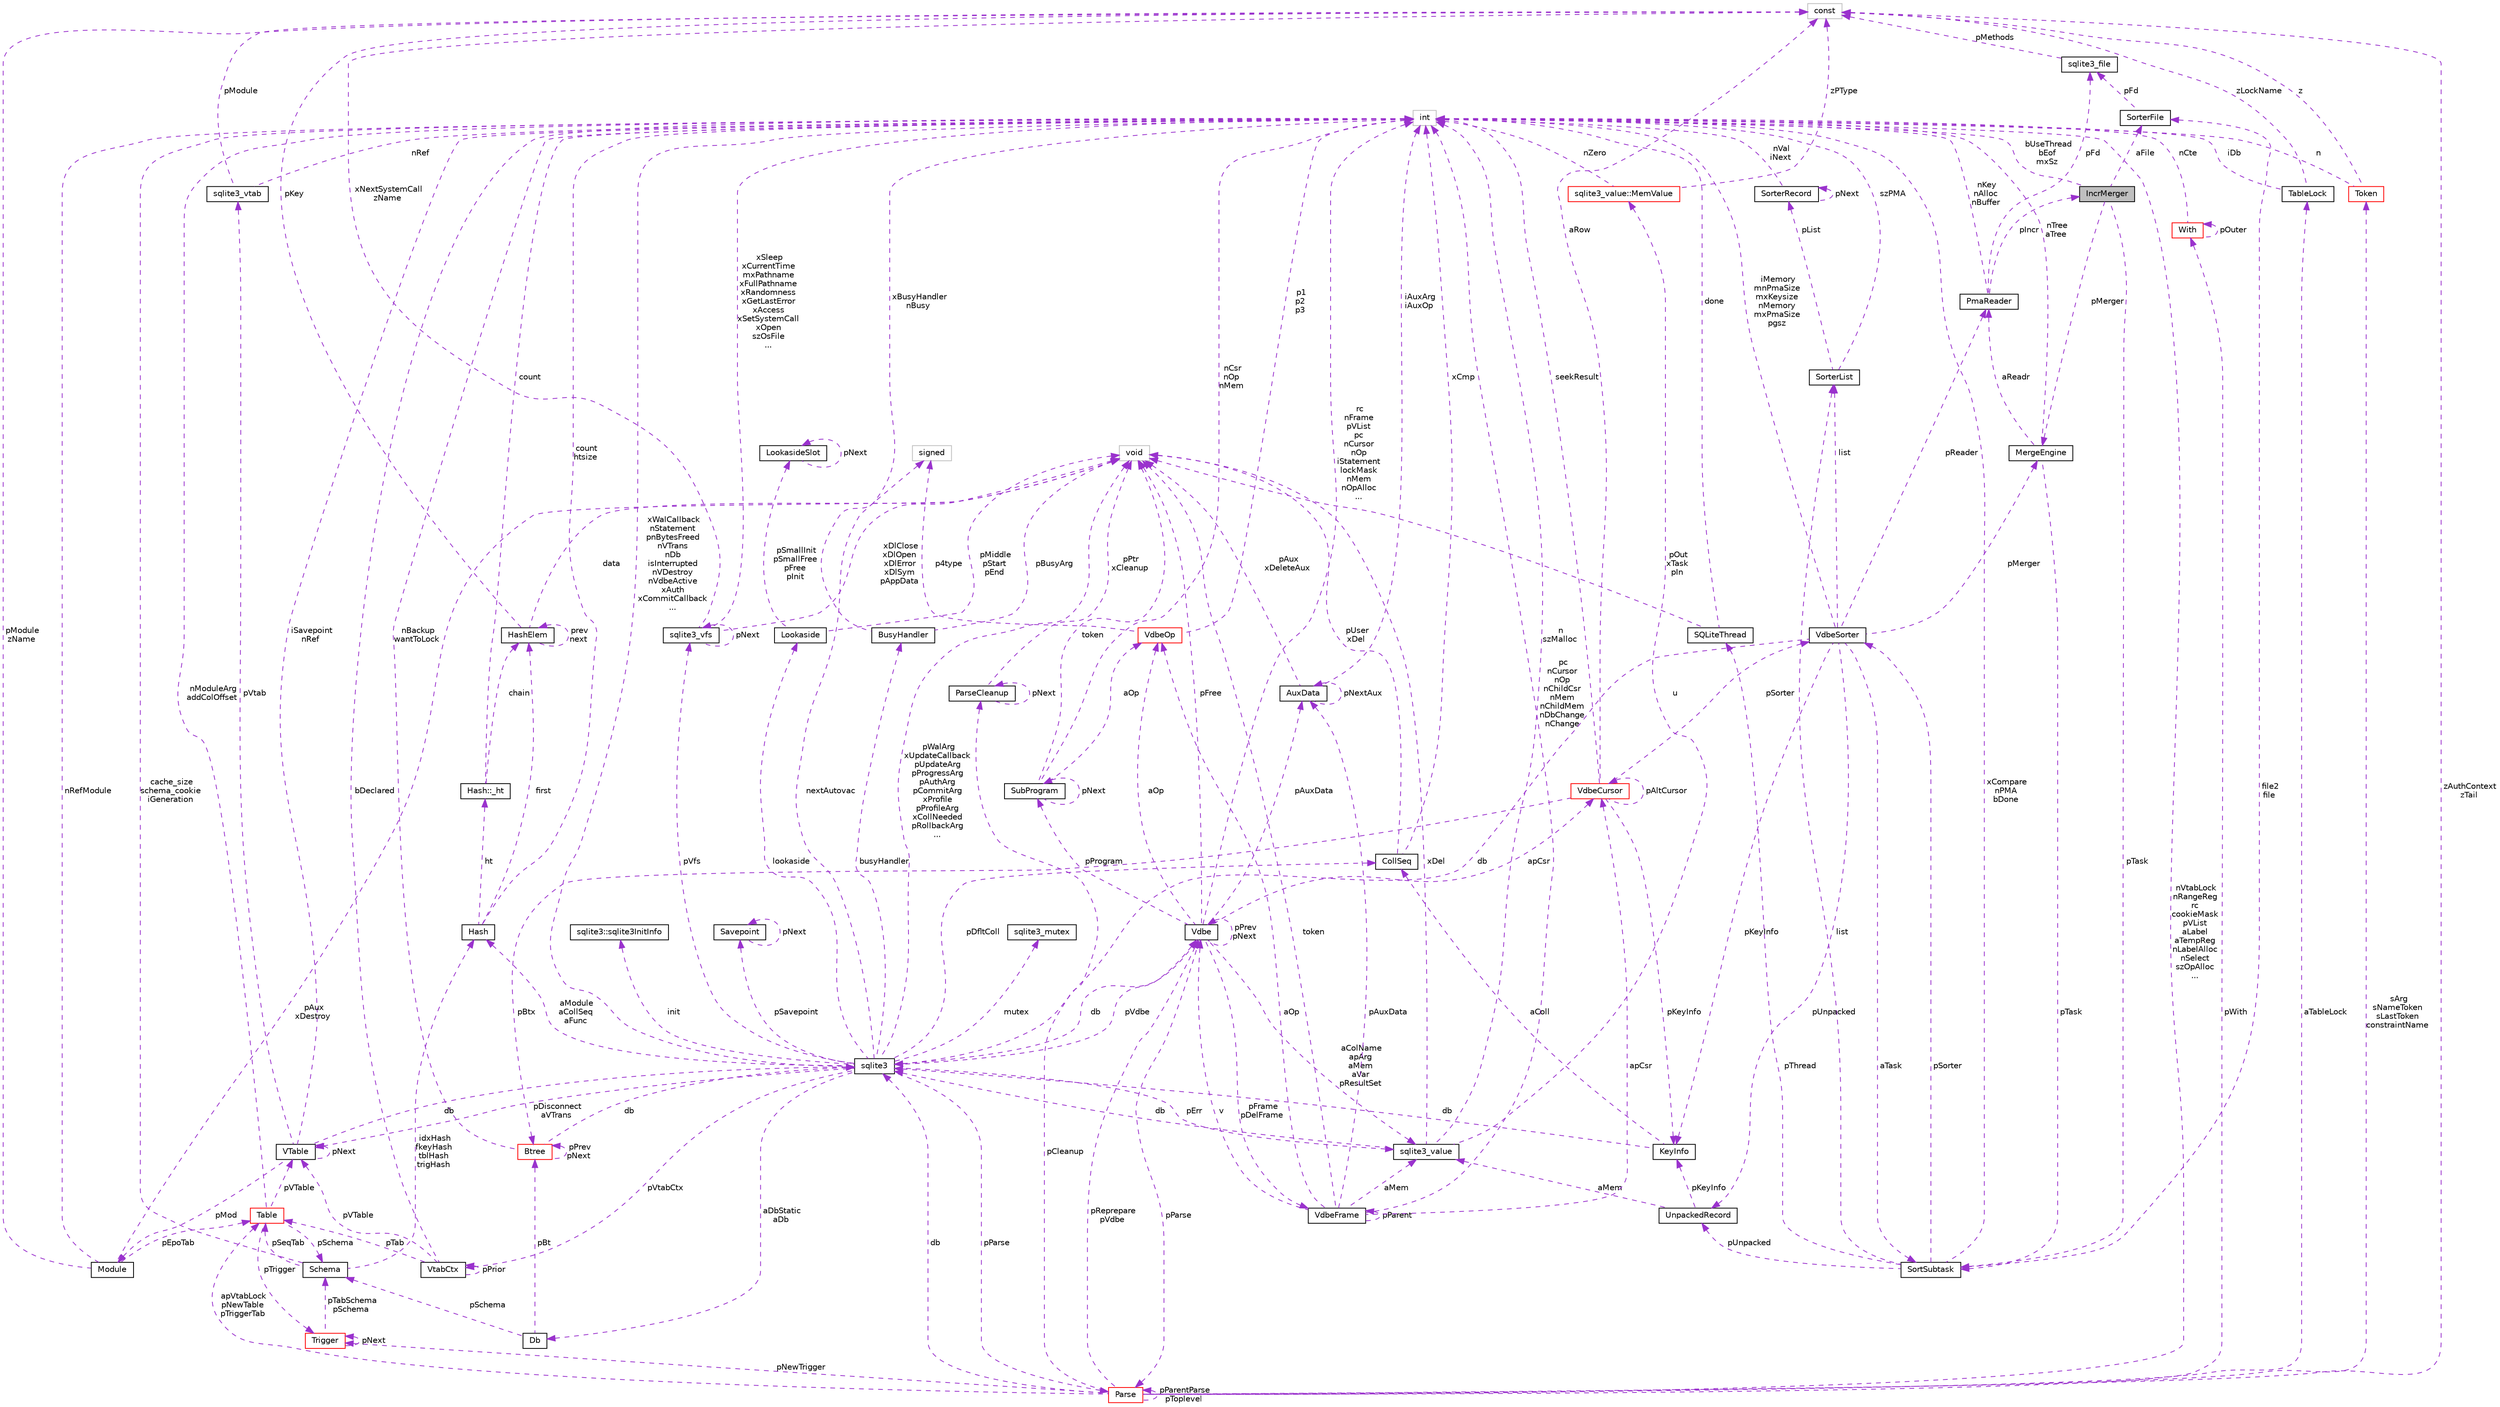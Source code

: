 digraph "IncrMerger"
{
 // LATEX_PDF_SIZE
  edge [fontname="Helvetica",fontsize="10",labelfontname="Helvetica",labelfontsize="10"];
  node [fontname="Helvetica",fontsize="10",shape=record];
  Node1 [label="IncrMerger",height=0.2,width=0.4,color="black", fillcolor="grey75", style="filled", fontcolor="black",tooltip=" "];
  Node2 -> Node1 [dir="back",color="darkorchid3",fontsize="10",style="dashed",label=" pMerger" ,fontname="Helvetica"];
  Node2 [label="MergeEngine",height=0.2,width=0.4,color="black", fillcolor="white", style="filled",URL="$structMergeEngine.html",tooltip=" "];
  Node3 -> Node2 [dir="back",color="darkorchid3",fontsize="10",style="dashed",label=" aReadr" ,fontname="Helvetica"];
  Node3 [label="PmaReader",height=0.2,width=0.4,color="black", fillcolor="white", style="filled",URL="$structPmaReader.html",tooltip=" "];
  Node4 -> Node3 [dir="back",color="darkorchid3",fontsize="10",style="dashed",label=" pFd" ,fontname="Helvetica"];
  Node4 [label="sqlite3_file",height=0.2,width=0.4,color="black", fillcolor="white", style="filled",URL="$structsqlite3__file.html",tooltip=" "];
  Node5 -> Node4 [dir="back",color="darkorchid3",fontsize="10",style="dashed",label=" pMethods" ,fontname="Helvetica"];
  Node5 [label="const",height=0.2,width=0.4,color="grey75", fillcolor="white", style="filled",tooltip=" "];
  Node6 -> Node3 [dir="back",color="darkorchid3",fontsize="10",style="dashed",label=" nKey\nnAlloc\nnBuffer" ,fontname="Helvetica"];
  Node6 [label="int",height=0.2,width=0.4,color="grey75", fillcolor="white", style="filled",tooltip=" "];
  Node1 -> Node3 [dir="back",color="darkorchid3",fontsize="10",style="dashed",label=" pIncr" ,fontname="Helvetica"];
  Node6 -> Node2 [dir="back",color="darkorchid3",fontsize="10",style="dashed",label=" nTree\naTree" ,fontname="Helvetica"];
  Node7 -> Node2 [dir="back",color="darkorchid3",fontsize="10",style="dashed",label=" pTask" ,fontname="Helvetica"];
  Node7 [label="SortSubtask",height=0.2,width=0.4,color="black", fillcolor="white", style="filled",URL="$structSortSubtask.html",tooltip=" "];
  Node8 -> Node7 [dir="back",color="darkorchid3",fontsize="10",style="dashed",label=" list" ,fontname="Helvetica"];
  Node8 [label="SorterList",height=0.2,width=0.4,color="black", fillcolor="white", style="filled",URL="$structSorterList.html",tooltip=" "];
  Node9 -> Node8 [dir="back",color="darkorchid3",fontsize="10",style="dashed",label=" pList" ,fontname="Helvetica"];
  Node9 [label="SorterRecord",height=0.2,width=0.4,color="black", fillcolor="white", style="filled",URL="$structSorterRecord.html",tooltip=" "];
  Node9 -> Node9 [dir="back",color="darkorchid3",fontsize="10",style="dashed",label=" pNext" ,fontname="Helvetica"];
  Node6 -> Node9 [dir="back",color="darkorchid3",fontsize="10",style="dashed",label=" nVal\niNext" ,fontname="Helvetica"];
  Node6 -> Node8 [dir="back",color="darkorchid3",fontsize="10",style="dashed",label=" szPMA" ,fontname="Helvetica"];
  Node6 -> Node7 [dir="back",color="darkorchid3",fontsize="10",style="dashed",label=" xCompare\nnPMA\nbDone" ,fontname="Helvetica"];
  Node10 -> Node7 [dir="back",color="darkorchid3",fontsize="10",style="dashed",label=" pSorter" ,fontname="Helvetica"];
  Node10 [label="VdbeSorter",height=0.2,width=0.4,color="black", fillcolor="white", style="filled",URL="$structVdbeSorter.html",tooltip=" "];
  Node8 -> Node10 [dir="back",color="darkorchid3",fontsize="10",style="dashed",label=" list" ,fontname="Helvetica"];
  Node11 -> Node10 [dir="back",color="darkorchid3",fontsize="10",style="dashed",label=" db" ,fontname="Helvetica"];
  Node11 [label="sqlite3",height=0.2,width=0.4,color="black", fillcolor="white", style="filled",URL="$structsqlite3.html",tooltip=" "];
  Node12 -> Node11 [dir="back",color="darkorchid3",fontsize="10",style="dashed",label=" pVdbe" ,fontname="Helvetica"];
  Node12 [label="Vdbe",height=0.2,width=0.4,color="black", fillcolor="white", style="filled",URL="$structVdbe.html",tooltip=" "];
  Node12 -> Node12 [dir="back",color="darkorchid3",fontsize="10",style="dashed",label=" pPrev\npNext" ,fontname="Helvetica"];
  Node11 -> Node12 [dir="back",color="darkorchid3",fontsize="10",style="dashed",label=" db" ,fontname="Helvetica"];
  Node13 -> Node12 [dir="back",color="darkorchid3",fontsize="10",style="dashed",label=" pFree" ,fontname="Helvetica"];
  Node13 [label="void",height=0.2,width=0.4,color="grey75", fillcolor="white", style="filled",tooltip=" "];
  Node14 -> Node12 [dir="back",color="darkorchid3",fontsize="10",style="dashed",label=" aColName\napArg\naMem\naVar\npResultSet" ,fontname="Helvetica"];
  Node14 [label="sqlite3_value",height=0.2,width=0.4,color="black", fillcolor="white", style="filled",URL="$structsqlite3__value.html",tooltip=" "];
  Node11 -> Node14 [dir="back",color="darkorchid3",fontsize="10",style="dashed",label=" db" ,fontname="Helvetica"];
  Node13 -> Node14 [dir="back",color="darkorchid3",fontsize="10",style="dashed",label=" xDel" ,fontname="Helvetica"];
  Node15 -> Node14 [dir="back",color="darkorchid3",fontsize="10",style="dashed",label=" u" ,fontname="Helvetica"];
  Node15 [label="sqlite3_value::MemValue",height=0.2,width=0.4,color="red", fillcolor="white", style="filled",URL="$unionsqlite3__value_1_1MemValue.html",tooltip=" "];
  Node6 -> Node15 [dir="back",color="darkorchid3",fontsize="10",style="dashed",label=" nZero" ,fontname="Helvetica"];
  Node5 -> Node15 [dir="back",color="darkorchid3",fontsize="10",style="dashed",label=" zPType" ,fontname="Helvetica"];
  Node6 -> Node14 [dir="back",color="darkorchid3",fontsize="10",style="dashed",label=" n\nszMalloc" ,fontname="Helvetica"];
  Node18 -> Node12 [dir="back",color="darkorchid3",fontsize="10",style="dashed",label=" pFrame\npDelFrame" ,fontname="Helvetica"];
  Node18 [label="VdbeFrame",height=0.2,width=0.4,color="black", fillcolor="white", style="filled",URL="$structVdbeFrame.html",tooltip=" "];
  Node12 -> Node18 [dir="back",color="darkorchid3",fontsize="10",style="dashed",label=" v" ,fontname="Helvetica"];
  Node13 -> Node18 [dir="back",color="darkorchid3",fontsize="10",style="dashed",label=" token" ,fontname="Helvetica"];
  Node14 -> Node18 [dir="back",color="darkorchid3",fontsize="10",style="dashed",label=" aMem" ,fontname="Helvetica"];
  Node18 -> Node18 [dir="back",color="darkorchid3",fontsize="10",style="dashed",label=" pParent" ,fontname="Helvetica"];
  Node6 -> Node18 [dir="back",color="darkorchid3",fontsize="10",style="dashed",label=" pc\nnCursor\nnOp\nnChildCsr\nnMem\nnChildMem\nnDbChange\nnChange" ,fontname="Helvetica"];
  Node19 -> Node18 [dir="back",color="darkorchid3",fontsize="10",style="dashed",label=" pAuxData" ,fontname="Helvetica"];
  Node19 [label="AuxData",height=0.2,width=0.4,color="black", fillcolor="white", style="filled",URL="$structAuxData.html",tooltip=" "];
  Node13 -> Node19 [dir="back",color="darkorchid3",fontsize="10",style="dashed",label=" pAux\nxDeleteAux" ,fontname="Helvetica"];
  Node6 -> Node19 [dir="back",color="darkorchid3",fontsize="10",style="dashed",label=" iAuxArg\niAuxOp" ,fontname="Helvetica"];
  Node19 -> Node19 [dir="back",color="darkorchid3",fontsize="10",style="dashed",label=" pNextAux" ,fontname="Helvetica"];
  Node20 -> Node18 [dir="back",color="darkorchid3",fontsize="10",style="dashed",label=" apCsr" ,fontname="Helvetica"];
  Node20 [label="VdbeCursor",height=0.2,width=0.4,color="red", fillcolor="white", style="filled",URL="$structVdbeCursor.html",tooltip=" "];
  Node6 -> Node20 [dir="back",color="darkorchid3",fontsize="10",style="dashed",label=" seekResult" ,fontname="Helvetica"];
  Node20 -> Node20 [dir="back",color="darkorchid3",fontsize="10",style="dashed",label=" pAltCursor" ,fontname="Helvetica"];
  Node38 -> Node20 [dir="back",color="darkorchid3",fontsize="10",style="dashed",label=" pKeyInfo" ,fontname="Helvetica"];
  Node38 [label="KeyInfo",height=0.2,width=0.4,color="black", fillcolor="white", style="filled",URL="$structKeyInfo.html",tooltip=" "];
  Node11 -> Node38 [dir="back",color="darkorchid3",fontsize="10",style="dashed",label=" db" ,fontname="Helvetica"];
  Node39 -> Node38 [dir="back",color="darkorchid3",fontsize="10",style="dashed",label=" aColl" ,fontname="Helvetica"];
  Node39 [label="CollSeq",height=0.2,width=0.4,color="black", fillcolor="white", style="filled",URL="$structCollSeq.html",tooltip=" "];
  Node13 -> Node39 [dir="back",color="darkorchid3",fontsize="10",style="dashed",label=" pUser\nxDel" ,fontname="Helvetica"];
  Node6 -> Node39 [dir="back",color="darkorchid3",fontsize="10",style="dashed",label=" xCmp" ,fontname="Helvetica"];
  Node10 -> Node20 [dir="back",color="darkorchid3",fontsize="10",style="dashed",label=" pSorter" ,fontname="Helvetica"];
  Node27 -> Node20 [dir="back",color="darkorchid3",fontsize="10",style="dashed",label=" pBtx" ,fontname="Helvetica"];
  Node27 [label="Btree",height=0.2,width=0.4,color="red", fillcolor="white", style="filled",URL="$structBtree.html",tooltip=" "];
  Node11 -> Node27 [dir="back",color="darkorchid3",fontsize="10",style="dashed",label=" db" ,fontname="Helvetica"];
  Node6 -> Node27 [dir="back",color="darkorchid3",fontsize="10",style="dashed",label=" nBackup\nwantToLock" ,fontname="Helvetica"];
  Node27 -> Node27 [dir="back",color="darkorchid3",fontsize="10",style="dashed",label=" pPrev\npNext" ,fontname="Helvetica"];
  Node5 -> Node20 [dir="back",color="darkorchid3",fontsize="10",style="dashed",label=" aRow" ,fontname="Helvetica"];
  Node42 -> Node18 [dir="back",color="darkorchid3",fontsize="10",style="dashed",label=" aOp" ,fontname="Helvetica"];
  Node42 [label="VdbeOp",height=0.2,width=0.4,color="red", fillcolor="white", style="filled",URL="$structVdbeOp.html",tooltip=" "];
  Node6 -> Node42 [dir="back",color="darkorchid3",fontsize="10",style="dashed",label=" p1\np2\np3" ,fontname="Helvetica"];
  Node75 -> Node42 [dir="back",color="darkorchid3",fontsize="10",style="dashed",label=" p4type" ,fontname="Helvetica"];
  Node75 [label="signed",height=0.2,width=0.4,color="grey75", fillcolor="white", style="filled",tooltip=" "];
  Node6 -> Node12 [dir="back",color="darkorchid3",fontsize="10",style="dashed",label=" rc\nnFrame\npVList\npc\nnCursor\nnOp\niStatement\nlockMask\nnMem\nnOpAlloc\n..." ,fontname="Helvetica"];
  Node19 -> Node12 [dir="back",color="darkorchid3",fontsize="10",style="dashed",label=" pAuxData" ,fontname="Helvetica"];
  Node73 -> Node12 [dir="back",color="darkorchid3",fontsize="10",style="dashed",label=" pProgram" ,fontname="Helvetica"];
  Node73 [label="SubProgram",height=0.2,width=0.4,color="black", fillcolor="white", style="filled",URL="$structSubProgram.html",tooltip=" "];
  Node13 -> Node73 [dir="back",color="darkorchid3",fontsize="10",style="dashed",label=" token" ,fontname="Helvetica"];
  Node6 -> Node73 [dir="back",color="darkorchid3",fontsize="10",style="dashed",label=" nCsr\nnOp\nnMem" ,fontname="Helvetica"];
  Node73 -> Node73 [dir="back",color="darkorchid3",fontsize="10",style="dashed",label=" pNext" ,fontname="Helvetica"];
  Node42 -> Node73 [dir="back",color="darkorchid3",fontsize="10",style="dashed",label=" aOp" ,fontname="Helvetica"];
  Node20 -> Node12 [dir="back",color="darkorchid3",fontsize="10",style="dashed",label=" apCsr" ,fontname="Helvetica"];
  Node76 -> Node12 [dir="back",color="darkorchid3",fontsize="10",style="dashed",label=" pParse" ,fontname="Helvetica"];
  Node76 [label="Parse",height=0.2,width=0.4,color="red", fillcolor="white", style="filled",URL="$structParse.html",tooltip=" "];
  Node12 -> Node76 [dir="back",color="darkorchid3",fontsize="10",style="dashed",label=" pReprepare\npVdbe" ,fontname="Helvetica"];
  Node11 -> Node76 [dir="back",color="darkorchid3",fontsize="10",style="dashed",label=" db" ,fontname="Helvetica"];
  Node77 -> Node76 [dir="back",color="darkorchid3",fontsize="10",style="dashed",label=" pCleanup" ,fontname="Helvetica"];
  Node77 [label="ParseCleanup",height=0.2,width=0.4,color="black", fillcolor="white", style="filled",URL="$structParseCleanup.html",tooltip=" "];
  Node77 -> Node77 [dir="back",color="darkorchid3",fontsize="10",style="dashed",label=" pNext" ,fontname="Helvetica"];
  Node13 -> Node77 [dir="back",color="darkorchid3",fontsize="10",style="dashed",label=" pPtr\nxCleanup" ,fontname="Helvetica"];
  Node78 -> Node76 [dir="back",color="darkorchid3",fontsize="10",style="dashed",label=" aTableLock" ,fontname="Helvetica"];
  Node78 [label="TableLock",height=0.2,width=0.4,color="black", fillcolor="white", style="filled",URL="$structTableLock.html",tooltip=" "];
  Node6 -> Node78 [dir="back",color="darkorchid3",fontsize="10",style="dashed",label=" iDb" ,fontname="Helvetica"];
  Node5 -> Node78 [dir="back",color="darkorchid3",fontsize="10",style="dashed",label=" zLockName" ,fontname="Helvetica"];
  Node79 -> Node76 [dir="back",color="darkorchid3",fontsize="10",style="dashed",label=" sArg\nsNameToken\nsLastToken\nconstraintName" ,fontname="Helvetica"];
  Node79 [label="Token",height=0.2,width=0.4,color="red", fillcolor="white", style="filled",URL="$classToken.html",tooltip=" "];
  Node6 -> Node79 [dir="back",color="darkorchid3",fontsize="10",style="dashed",label=" n" ,fontname="Helvetica"];
  Node5 -> Node79 [dir="back",color="darkorchid3",fontsize="10",style="dashed",label=" z" ,fontname="Helvetica"];
  Node59 -> Node76 [dir="back",color="darkorchid3",fontsize="10",style="dashed",label=" pWith" ,fontname="Helvetica"];
  Node59 [label="With",height=0.2,width=0.4,color="red", fillcolor="white", style="filled",URL="$structWith.html",tooltip=" "];
  Node59 -> Node59 [dir="back",color="darkorchid3",fontsize="10",style="dashed",label=" pOuter" ,fontname="Helvetica"];
  Node6 -> Node59 [dir="back",color="darkorchid3",fontsize="10",style="dashed",label=" nCte" ,fontname="Helvetica"];
  Node6 -> Node76 [dir="back",color="darkorchid3",fontsize="10",style="dashed",label=" nVtabLock\nnRangeReg\nrc\ncookieMask\npVList\naLabel\naTempReg\nnLabelAlloc\nnSelect\nszOpAlloc\n..." ,fontname="Helvetica"];
  Node46 -> Node76 [dir="back",color="darkorchid3",fontsize="10",style="dashed",label=" apVtabLock\npNewTable\npTriggerTab" ,fontname="Helvetica"];
  Node46 [label="Table",height=0.2,width=0.4,color="red", fillcolor="white", style="filled",URL="$structTable.html",tooltip=" "];
  Node47 -> Node46 [dir="back",color="darkorchid3",fontsize="10",style="dashed",label=" pSchema" ,fontname="Helvetica"];
  Node47 [label="Schema",height=0.2,width=0.4,color="black", fillcolor="white", style="filled",URL="$structSchema.html",tooltip=" "];
  Node6 -> Node47 [dir="back",color="darkorchid3",fontsize="10",style="dashed",label=" cache_size\nschema_cookie\niGeneration" ,fontname="Helvetica"];
  Node46 -> Node47 [dir="back",color="darkorchid3",fontsize="10",style="dashed",label=" pSeqTab" ,fontname="Helvetica"];
  Node48 -> Node47 [dir="back",color="darkorchid3",fontsize="10",style="dashed",label=" idxHash\nfkeyHash\ntblHash\ntrigHash" ,fontname="Helvetica"];
  Node48 [label="Hash",height=0.2,width=0.4,color="black", fillcolor="white", style="filled",URL="$structHash.html",tooltip=" "];
  Node49 -> Node48 [dir="back",color="darkorchid3",fontsize="10",style="dashed",label=" ht" ,fontname="Helvetica"];
  Node49 [label="Hash::_ht",height=0.2,width=0.4,color="black", fillcolor="white", style="filled",URL="$structHash_1_1__ht.html",tooltip=" "];
  Node6 -> Node49 [dir="back",color="darkorchid3",fontsize="10",style="dashed",label=" count" ,fontname="Helvetica"];
  Node50 -> Node49 [dir="back",color="darkorchid3",fontsize="10",style="dashed",label=" chain" ,fontname="Helvetica"];
  Node50 [label="HashElem",height=0.2,width=0.4,color="black", fillcolor="white", style="filled",URL="$structHashElem.html",tooltip=" "];
  Node13 -> Node50 [dir="back",color="darkorchid3",fontsize="10",style="dashed",label=" data" ,fontname="Helvetica"];
  Node50 -> Node50 [dir="back",color="darkorchid3",fontsize="10",style="dashed",label=" prev\nnext" ,fontname="Helvetica"];
  Node5 -> Node50 [dir="back",color="darkorchid3",fontsize="10",style="dashed",label=" pKey" ,fontname="Helvetica"];
  Node6 -> Node48 [dir="back",color="darkorchid3",fontsize="10",style="dashed",label=" count\nhtsize" ,fontname="Helvetica"];
  Node50 -> Node48 [dir="back",color="darkorchid3",fontsize="10",style="dashed",label=" first" ,fontname="Helvetica"];
  Node44 -> Node46 [dir="back",color="darkorchid3",fontsize="10",style="dashed",label=" pVTable" ,fontname="Helvetica"];
  Node44 [label="VTable",height=0.2,width=0.4,color="black", fillcolor="white", style="filled",URL="$structVTable.html",tooltip=" "];
  Node11 -> Node44 [dir="back",color="darkorchid3",fontsize="10",style="dashed",label=" db" ,fontname="Helvetica"];
  Node44 -> Node44 [dir="back",color="darkorchid3",fontsize="10",style="dashed",label=" pNext" ,fontname="Helvetica"];
  Node6 -> Node44 [dir="back",color="darkorchid3",fontsize="10",style="dashed",label=" iSavepoint\nnRef" ,fontname="Helvetica"];
  Node45 -> Node44 [dir="back",color="darkorchid3",fontsize="10",style="dashed",label=" pMod" ,fontname="Helvetica"];
  Node45 [label="Module",height=0.2,width=0.4,color="black", fillcolor="white", style="filled",URL="$structModule.html",tooltip=" "];
  Node13 -> Node45 [dir="back",color="darkorchid3",fontsize="10",style="dashed",label=" pAux\nxDestroy" ,fontname="Helvetica"];
  Node6 -> Node45 [dir="back",color="darkorchid3",fontsize="10",style="dashed",label=" nRefModule" ,fontname="Helvetica"];
  Node46 -> Node45 [dir="back",color="darkorchid3",fontsize="10",style="dashed",label=" pEpoTab" ,fontname="Helvetica"];
  Node5 -> Node45 [dir="back",color="darkorchid3",fontsize="10",style="dashed",label=" pModule\nzName" ,fontname="Helvetica"];
  Node41 -> Node44 [dir="back",color="darkorchid3",fontsize="10",style="dashed",label=" pVtab" ,fontname="Helvetica"];
  Node41 [label="sqlite3_vtab",height=0.2,width=0.4,color="black", fillcolor="white", style="filled",URL="$structsqlite3__vtab.html",tooltip=" "];
  Node6 -> Node41 [dir="back",color="darkorchid3",fontsize="10",style="dashed",label=" nRef" ,fontname="Helvetica"];
  Node5 -> Node41 [dir="back",color="darkorchid3",fontsize="10",style="dashed",label=" pModule" ,fontname="Helvetica"];
  Node6 -> Node46 [dir="back",color="darkorchid3",fontsize="10",style="dashed",label=" nModuleArg\naddColOffset" ,fontname="Helvetica"];
  Node70 -> Node46 [dir="back",color="darkorchid3",fontsize="10",style="dashed",label=" pTrigger" ,fontname="Helvetica"];
  Node70 [label="Trigger",height=0.2,width=0.4,color="red", fillcolor="white", style="filled",URL="$structTrigger.html",tooltip=" "];
  Node47 -> Node70 [dir="back",color="darkorchid3",fontsize="10",style="dashed",label=" pTabSchema\npSchema" ,fontname="Helvetica"];
  Node70 -> Node70 [dir="back",color="darkorchid3",fontsize="10",style="dashed",label=" pNext" ,fontname="Helvetica"];
  Node70 -> Node76 [dir="back",color="darkorchid3",fontsize="10",style="dashed",label=" pNewTrigger" ,fontname="Helvetica"];
  Node5 -> Node76 [dir="back",color="darkorchid3",fontsize="10",style="dashed",label=" zAuthContext\nzTail" ,fontname="Helvetica"];
  Node76 -> Node76 [dir="back",color="darkorchid3",fontsize="10",style="dashed",label=" pParentParse\npToplevel" ,fontname="Helvetica"];
  Node42 -> Node12 [dir="back",color="darkorchid3",fontsize="10",style="dashed",label=" aOp" ,fontname="Helvetica"];
  Node97 -> Node11 [dir="back",color="darkorchid3",fontsize="10",style="dashed",label=" pSavepoint" ,fontname="Helvetica"];
  Node97 [label="Savepoint",height=0.2,width=0.4,color="black", fillcolor="white", style="filled",URL="$structSavepoint.html",tooltip=" "];
  Node97 -> Node97 [dir="back",color="darkorchid3",fontsize="10",style="dashed",label=" pNext" ,fontname="Helvetica"];
  Node13 -> Node11 [dir="back",color="darkorchid3",fontsize="10",style="dashed",label=" pWalArg\nxUpdateCallback\npUpdateArg\npProgressArg\npAuthArg\npCommitArg\nxProfile\npProfileArg\nxCollNeeded\npRollbackArg\n..." ,fontname="Helvetica"];
  Node98 -> Node11 [dir="back",color="darkorchid3",fontsize="10",style="dashed",label=" lookaside" ,fontname="Helvetica"];
  Node98 [label="Lookaside",height=0.2,width=0.4,color="black", fillcolor="white", style="filled",URL="$structLookaside.html",tooltip=" "];
  Node13 -> Node98 [dir="back",color="darkorchid3",fontsize="10",style="dashed",label=" pMiddle\npStart\npEnd" ,fontname="Helvetica"];
  Node99 -> Node98 [dir="back",color="darkorchid3",fontsize="10",style="dashed",label=" pSmallInit\npSmallFree\npFree\npInit" ,fontname="Helvetica"];
  Node99 [label="LookasideSlot",height=0.2,width=0.4,color="black", fillcolor="white", style="filled",URL="$structLookasideSlot.html",tooltip=" "];
  Node99 -> Node99 [dir="back",color="darkorchid3",fontsize="10",style="dashed",label=" pNext" ,fontname="Helvetica"];
  Node14 -> Node11 [dir="back",color="darkorchid3",fontsize="10",style="dashed",label=" pErr" ,fontname="Helvetica"];
  Node25 -> Node11 [dir="back",color="darkorchid3",fontsize="10",style="dashed",label=" mutex" ,fontname="Helvetica"];
  Node25 [label="sqlite3_mutex",height=0.2,width=0.4,color="black", fillcolor="white", style="filled",URL="$structsqlite3__mutex.html",tooltip=" "];
  Node34 -> Node11 [dir="back",color="darkorchid3",fontsize="10",style="dashed",label=" pVfs" ,fontname="Helvetica"];
  Node34 [label="sqlite3_vfs",height=0.2,width=0.4,color="black", fillcolor="white", style="filled",URL="$structsqlite3__vfs.html",tooltip=" "];
  Node13 -> Node34 [dir="back",color="darkorchid3",fontsize="10",style="dashed",label=" xDlClose\nxDlOpen\nxDlError\nxDlSym\npAppData" ,fontname="Helvetica"];
  Node34 -> Node34 [dir="back",color="darkorchid3",fontsize="10",style="dashed",label=" pNext" ,fontname="Helvetica"];
  Node6 -> Node34 [dir="back",color="darkorchid3",fontsize="10",style="dashed",label=" xSleep\nxCurrentTime\nmxPathname\nxFullPathname\nxRandomness\nxGetLastError\nxAccess\nxSetSystemCall\nxOpen\nszOsFile\n..." ,fontname="Helvetica"];
  Node5 -> Node34 [dir="back",color="darkorchid3",fontsize="10",style="dashed",label=" xNextSystemCall\nzName" ,fontname="Helvetica"];
  Node100 -> Node11 [dir="back",color="darkorchid3",fontsize="10",style="dashed",label=" init" ,fontname="Helvetica"];
  Node100 [label="sqlite3::sqlite3InitInfo",height=0.2,width=0.4,color="black", fillcolor="white", style="filled",URL="$structsqlite3_1_1sqlite3InitInfo.html",tooltip=" "];
  Node101 -> Node11 [dir="back",color="darkorchid3",fontsize="10",style="dashed",label=" busyHandler" ,fontname="Helvetica"];
  Node101 [label="BusyHandler",height=0.2,width=0.4,color="black", fillcolor="white", style="filled",URL="$structBusyHandler.html",tooltip=" "];
  Node13 -> Node101 [dir="back",color="darkorchid3",fontsize="10",style="dashed",label=" pBusyArg" ,fontname="Helvetica"];
  Node6 -> Node101 [dir="back",color="darkorchid3",fontsize="10",style="dashed",label=" xBusyHandler\nnBusy" ,fontname="Helvetica"];
  Node102 -> Node11 [dir="back",color="darkorchid3",fontsize="10",style="dashed",label=" pVtabCtx" ,fontname="Helvetica"];
  Node102 [label="VtabCtx",height=0.2,width=0.4,color="black", fillcolor="white", style="filled",URL="$structVtabCtx.html",tooltip=" "];
  Node102 -> Node102 [dir="back",color="darkorchid3",fontsize="10",style="dashed",label=" pPrior" ,fontname="Helvetica"];
  Node6 -> Node102 [dir="back",color="darkorchid3",fontsize="10",style="dashed",label=" bDeclared" ,fontname="Helvetica"];
  Node44 -> Node102 [dir="back",color="darkorchid3",fontsize="10",style="dashed",label=" pVTable" ,fontname="Helvetica"];
  Node46 -> Node102 [dir="back",color="darkorchid3",fontsize="10",style="dashed",label=" pTab" ,fontname="Helvetica"];
  Node39 -> Node11 [dir="back",color="darkorchid3",fontsize="10",style="dashed",label=" pDfltColl" ,fontname="Helvetica"];
  Node44 -> Node11 [dir="back",color="darkorchid3",fontsize="10",style="dashed",label=" pDisconnect\naVTrans" ,fontname="Helvetica"];
  Node6 -> Node11 [dir="back",color="darkorchid3",fontsize="10",style="dashed",label=" xWalCallback\nnStatement\npnBytesFreed\nnVTrans\nnDb\nisInterrupted\nnVDestroy\nnVdbeActive\nxAuth\nxCommitCallback\n..." ,fontname="Helvetica"];
  Node75 -> Node11 [dir="back",color="darkorchid3",fontsize="10",style="dashed",label=" nextAutovac" ,fontname="Helvetica"];
  Node103 -> Node11 [dir="back",color="darkorchid3",fontsize="10",style="dashed",label=" aDbStatic\naDb" ,fontname="Helvetica"];
  Node103 [label="Db",height=0.2,width=0.4,color="black", fillcolor="white", style="filled",URL="$structDb.html",tooltip=" "];
  Node47 -> Node103 [dir="back",color="darkorchid3",fontsize="10",style="dashed",label=" pSchema" ,fontname="Helvetica"];
  Node27 -> Node103 [dir="back",color="darkorchid3",fontsize="10",style="dashed",label=" pBt" ,fontname="Helvetica"];
  Node48 -> Node11 [dir="back",color="darkorchid3",fontsize="10",style="dashed",label=" aModule\naCollSeq\naFunc" ,fontname="Helvetica"];
  Node76 -> Node11 [dir="back",color="darkorchid3",fontsize="10",style="dashed",label=" pParse" ,fontname="Helvetica"];
  Node2 -> Node10 [dir="back",color="darkorchid3",fontsize="10",style="dashed",label=" pMerger" ,fontname="Helvetica"];
  Node3 -> Node10 [dir="back",color="darkorchid3",fontsize="10",style="dashed",label=" pReader" ,fontname="Helvetica"];
  Node6 -> Node10 [dir="back",color="darkorchid3",fontsize="10",style="dashed",label=" iMemory\nmnPmaSize\nmxKeysize\nnMemory\nmxPmaSize\npgsz" ,fontname="Helvetica"];
  Node38 -> Node10 [dir="back",color="darkorchid3",fontsize="10",style="dashed",label=" pKeyInfo" ,fontname="Helvetica"];
  Node104 -> Node10 [dir="back",color="darkorchid3",fontsize="10",style="dashed",label=" pUnpacked" ,fontname="Helvetica"];
  Node104 [label="UnpackedRecord",height=0.2,width=0.4,color="black", fillcolor="white", style="filled",URL="$structUnpackedRecord.html",tooltip=" "];
  Node14 -> Node104 [dir="back",color="darkorchid3",fontsize="10",style="dashed",label=" aMem" ,fontname="Helvetica"];
  Node38 -> Node104 [dir="back",color="darkorchid3",fontsize="10",style="dashed",label=" pKeyInfo" ,fontname="Helvetica"];
  Node7 -> Node10 [dir="back",color="darkorchid3",fontsize="10",style="dashed",label=" aTask" ,fontname="Helvetica"];
  Node105 -> Node7 [dir="back",color="darkorchid3",fontsize="10",style="dashed",label=" pThread" ,fontname="Helvetica"];
  Node105 [label="SQLiteThread",height=0.2,width=0.4,color="black", fillcolor="white", style="filled",URL="$structSQLiteThread.html",tooltip=" "];
  Node13 -> Node105 [dir="back",color="darkorchid3",fontsize="10",style="dashed",label=" pOut\nxTask\npIn" ,fontname="Helvetica"];
  Node6 -> Node105 [dir="back",color="darkorchid3",fontsize="10",style="dashed",label=" done" ,fontname="Helvetica"];
  Node104 -> Node7 [dir="back",color="darkorchid3",fontsize="10",style="dashed",label=" pUnpacked" ,fontname="Helvetica"];
  Node106 -> Node7 [dir="back",color="darkorchid3",fontsize="10",style="dashed",label=" file2\nfile" ,fontname="Helvetica"];
  Node106 [label="SorterFile",height=0.2,width=0.4,color="black", fillcolor="white", style="filled",URL="$structSorterFile.html",tooltip=" "];
  Node4 -> Node106 [dir="back",color="darkorchid3",fontsize="10",style="dashed",label=" pFd" ,fontname="Helvetica"];
  Node6 -> Node1 [dir="back",color="darkorchid3",fontsize="10",style="dashed",label=" bUseThread\nbEof\nmxSz" ,fontname="Helvetica"];
  Node106 -> Node1 [dir="back",color="darkorchid3",fontsize="10",style="dashed",label=" aFile" ,fontname="Helvetica"];
  Node7 -> Node1 [dir="back",color="darkorchid3",fontsize="10",style="dashed",label=" pTask" ,fontname="Helvetica"];
}
